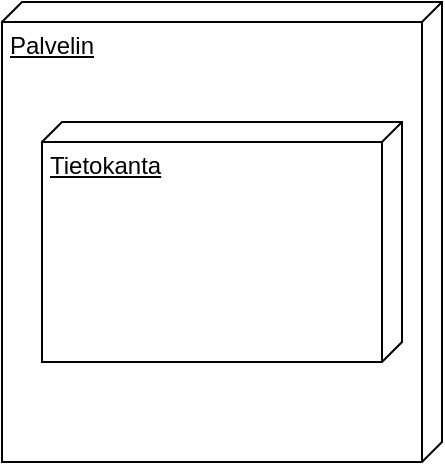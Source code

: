 <mxfile version="26.1.1">
  <diagram name="Sivu-1" id="8aMCQdk9Z3vUXy9fh3D2">
    <mxGraphModel dx="684" dy="599" grid="1" gridSize="10" guides="1" tooltips="1" connect="1" arrows="1" fold="1" page="1" pageScale="1" pageWidth="827" pageHeight="1169" math="0" shadow="0">
      <root>
        <mxCell id="0" />
        <mxCell id="1" parent="0" />
        <mxCell id="kuujxTvQP5Q_yNWrp1Rc-4" value="Palvelin" style="verticalAlign=top;align=left;spacingTop=8;spacingLeft=2;spacingRight=12;shape=cube;size=10;direction=south;fontStyle=4;html=1;whiteSpace=wrap;" vertex="1" parent="1">
          <mxGeometry x="120" y="60" width="220" height="230" as="geometry" />
        </mxCell>
        <mxCell id="kuujxTvQP5Q_yNWrp1Rc-5" value="Tietokanta" style="verticalAlign=top;align=left;spacingTop=8;spacingLeft=2;spacingRight=12;shape=cube;size=10;direction=south;fontStyle=4;html=1;whiteSpace=wrap;" vertex="1" parent="1">
          <mxGeometry x="140" y="120" width="180" height="120" as="geometry" />
        </mxCell>
      </root>
    </mxGraphModel>
  </diagram>
</mxfile>
